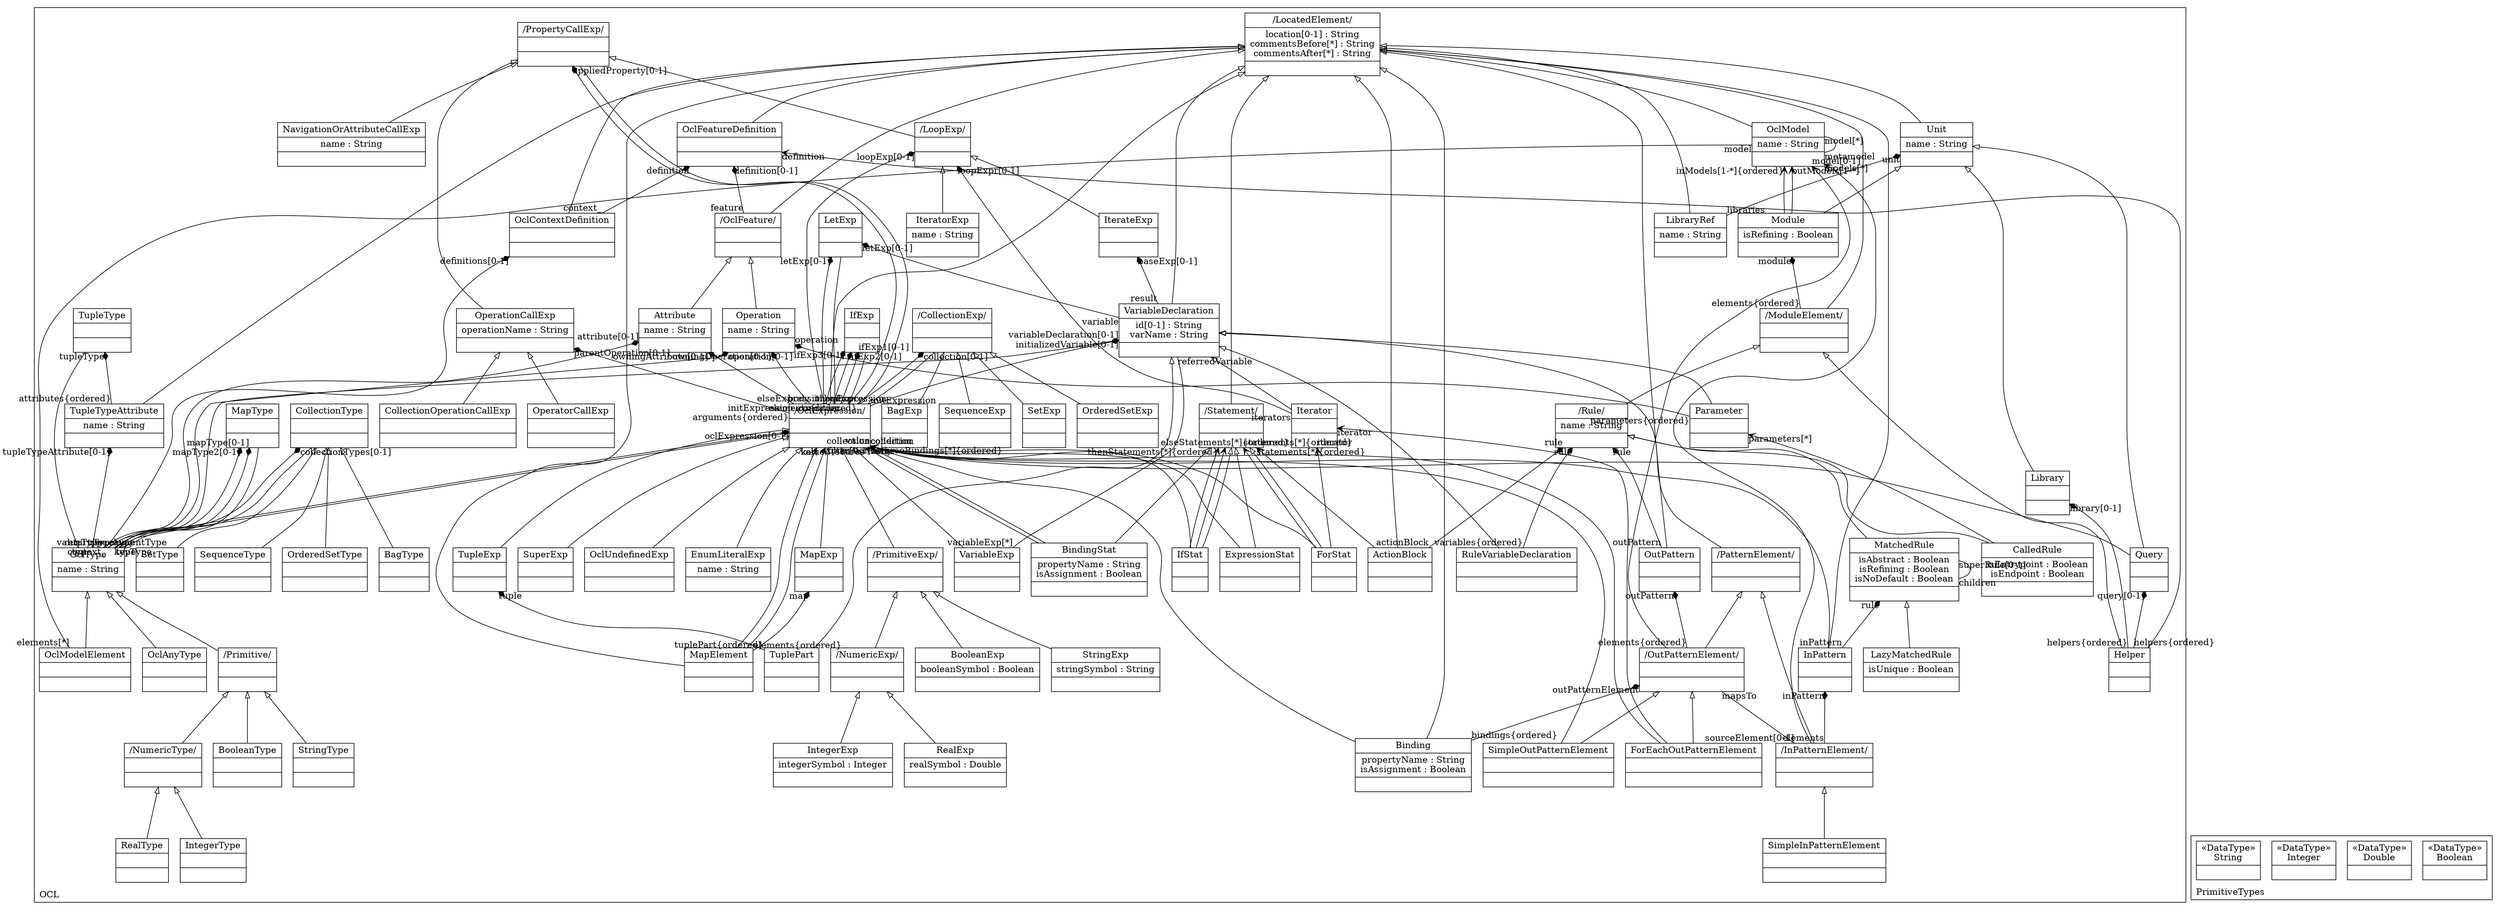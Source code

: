 digraph "KM3 Model in DOT" {
graph[rankdir=BT,labeljust=l,labelloc=t,nodeSep=0.75,compound=true];
 subgraph "cluster_ATL"{
labelloc=t
color=black
label=ATL
 node[shape=record];
LocatedElement[label="{/LocatedElement/|location[0-1] : String\ncommentsBefore[*] : String\ncommentsAfter[*] : String| }"]
;
 node[shape=record];
Unit[label="{Unit|name : String| }"]
 Unit->LocatedElement[arrowhead=onormal,group=LocatedElement,minlen=2,constraint=true,]
;
 node[shape=record];
Library[label="{Library| | }"]
 Library->Unit[arrowhead=onormal,group=Unit,minlen=2,constraint=true,]
;
 node[shape=record];
Query[label="{Query| | }"]
 Query->OclExpression[arrowhead=vee,arrowtail=diamond,headlabel="body",group=OclExpression,minlen=2,constraint=true,]
 Query->Unit[arrowhead=onormal,group=Unit,minlen=2,constraint=true,]
;
 node[shape=record];
Module[label="{Module|isRefining : Boolean| }"]
 Module->OclModel[arrowhead=vee,arrowtail=diamond,headlabel="inModels[1-*]{ordered}",group=OclModel,minlen=2,constraint=true,]
 Module->OclModel[arrowhead=vee,arrowtail=diamond,headlabel="outModels[1-*]",group=OclModel,minlen=2,constraint=true,]
 Module->Unit[arrowhead=onormal,group=Unit,minlen=2,constraint=true,]
;
 node[shape=record];
ModuleElement[label="{/ModuleElement/| | }"]
 ModuleElement->Module[arrowhead=diamond,arrowtail=none,headlabel="module",taillabel="elements{ordered}",group=Module,minlen=2,constraint=true,]
 ModuleElement->LocatedElement[arrowhead=onormal,group=LocatedElement,minlen=2,constraint=true,]
;
 node[shape=record];
Helper[label="{Helper| | }"]
 Helper->Query[arrowhead=diamond,arrowtail=none,headlabel="query[0-1]",taillabel="helpers{ordered}",group=Query,minlen=2,constraint=true,]
 Helper->Library[arrowhead=diamond,arrowtail=none,headlabel="library[0-1]",taillabel="helpers{ordered}",group=Library,minlen=2,constraint=true,]
 Helper->OclFeatureDefinition[arrowhead=vee,arrowtail=diamond,headlabel="definition",group=OclFeatureDefinition,minlen=2,constraint=true,]
 Helper->ModuleElement[arrowhead=onormal,group=ModuleElement,minlen=2,constraint=true,]
;
 node[shape=record];
Rule[label="{/Rule/|name : String| }"]
 Rule->ModuleElement[arrowhead=onormal,group=ModuleElement,minlen=2,constraint=true,]
;
 node[shape=record];
MatchedRule[label="{MatchedRule|isAbstract : Boolean\nisRefining : Boolean\nisNoDefault : Boolean| }"]
 MatchedRule->MatchedRule[arrowhead=none,arrowtail=none,headlabel="superRule[0-1]",taillabel="children",group=MatchedRule,minlen=2,constraint=false,]
 MatchedRule->Rule[arrowhead=onormal,group=Rule,minlen=2,constraint=true,]
;
 node[shape=record];
LazyMatchedRule[label="{LazyMatchedRule|isUnique : Boolean| }"]
 LazyMatchedRule->MatchedRule[arrowhead=onormal,group=MatchedRule,minlen=2,constraint=true,]
;
 node[shape=record];
CalledRule[label="{CalledRule|isEntrypoint : Boolean\nisEndpoint : Boolean| }"]
 CalledRule->Parameter[arrowhead=vee,arrowtail=diamond,headlabel="parameters[*]",group=Parameter,minlen=2,constraint=true,]
 CalledRule->Rule[arrowhead=onormal,group=Rule,minlen=2,constraint=true,]
;
 node[shape=record];
InPattern[label="{InPattern| | }"]
 InPattern->MatchedRule[arrowhead=diamond,arrowtail=none,headlabel="rule",taillabel="inPattern",group=MatchedRule,minlen=2,constraint=true,]
 InPattern->OclExpression[arrowhead=vee,arrowtail=diamond,headlabel="filter[0-1]",group=OclExpression,minlen=2,constraint=true,]
 InPattern->LocatedElement[arrowhead=onormal,group=LocatedElement,minlen=2,constraint=true,]
;
 node[shape=record];
OutPattern[label="{OutPattern| | }"]
 OutPattern->Rule[arrowhead=diamond,arrowtail=none,headlabel="rule",taillabel="outPattern",group=Rule,minlen=2,constraint=true,]
 OutPattern->LocatedElement[arrowhead=onormal,group=LocatedElement,minlen=2,constraint=true,]
;
 node[shape=record];
PatternElement[label="{/PatternElement/| | }"]
 PatternElement->VariableDeclaration[arrowhead=onormal,group=VariableDeclaration,minlen=2,constraint=true,]
;
 node[shape=record];
InPatternElement[label="{/InPatternElement/| | }"]
 InPatternElement->InPattern[arrowhead=diamond,arrowtail=none,headlabel="inPattern",taillabel="elements",group=InPattern,minlen=2,constraint=true,]
 InPatternElement->OclModel[arrowhead=vee,arrowtail=none,headlabel="models[*]",group=OclModel,minlen=2,constraint=false,]
 InPatternElement->PatternElement[arrowhead=onormal,group=PatternElement,minlen=2,constraint=true,]
;
 node[shape=record];
SimpleInPatternElement[label="{SimpleInPatternElement| | }"]
 SimpleInPatternElement->InPatternElement[arrowhead=onormal,group=InPatternElement,minlen=2,constraint=true,]
;
 node[shape=record];
OutPatternElement[label="{/OutPatternElement/| | }"]
 OutPatternElement->OutPattern[arrowhead=diamond,arrowtail=none,headlabel="outPattern",taillabel="elements{ordered}",group=OutPattern,minlen=2,constraint=true,]
 OutPatternElement->InPatternElement[arrowhead=none,arrowtail=none,headlabel="sourceElement[0-1]",taillabel="mapsTo",group=InPatternElement,minlen=2,constraint=false,]
 OutPatternElement->OclModel[arrowhead=vee,arrowtail=none,headlabel="model[0-1]",group=OclModel,minlen=2,constraint=false,]
 OutPatternElement->PatternElement[arrowhead=onormal,group=PatternElement,minlen=2,constraint=true,]
;
 node[shape=record];
SimpleOutPatternElement[label="{SimpleOutPatternElement| | }"]
 SimpleOutPatternElement->OclExpression[arrowhead=vee,arrowtail=diamond,headlabel="reverseBindings[*]{ordered}",group=OclExpression,minlen=2,constraint=true,]
 SimpleOutPatternElement->OutPatternElement[arrowhead=onormal,group=OutPatternElement,minlen=2,constraint=true,]
;
 node[shape=record];
ForEachOutPatternElement[label="{ForEachOutPatternElement| | }"]
 ForEachOutPatternElement->OclExpression[arrowhead=vee,arrowtail=diamond,headlabel="collection",group=OclExpression,minlen=2,constraint=true,]
 ForEachOutPatternElement->Iterator[arrowhead=vee,arrowtail=diamond,headlabel="iterator",group=Iterator,minlen=2,constraint=true,]
 ForEachOutPatternElement->OutPatternElement[arrowhead=onormal,group=OutPatternElement,minlen=2,constraint=true,]
;
 node[shape=record];
Binding[label="{Binding|propertyName : String\nisAssignment : Boolean| }"]
 Binding->OclExpression[arrowhead=vee,arrowtail=diamond,headlabel="value",group=OclExpression,minlen=2,constraint=true,]
 Binding->OutPatternElement[arrowhead=diamond,arrowtail=none,headlabel="outPatternElement",taillabel="bindings{ordered}",group=OutPatternElement,minlen=2,constraint=true,]
 Binding->LocatedElement[arrowhead=onormal,group=LocatedElement,minlen=2,constraint=true,]
;
 node[shape=record];
RuleVariableDeclaration[label="{RuleVariableDeclaration| | }"]
 RuleVariableDeclaration->Rule[arrowhead=diamond,arrowtail=none,headlabel="rule",taillabel="variables{ordered}",group=Rule,minlen=2,constraint=true,]
 RuleVariableDeclaration->VariableDeclaration[arrowhead=onormal,group=VariableDeclaration,minlen=2,constraint=true,]
;
 node[shape=record];
LibraryRef[label="{LibraryRef|name : String| }"]
 LibraryRef->Unit[arrowhead=diamond,arrowtail=none,headlabel="unit",taillabel="libraries",group=Unit,minlen=2,constraint=true,]
 LibraryRef->LocatedElement[arrowhead=onormal,group=LocatedElement,minlen=2,constraint=true,]
;
 node[shape=record];
ActionBlock[label="{ActionBlock| | }"]
 ActionBlock->Rule[arrowhead=diamond,arrowtail=none,headlabel="rule",taillabel="actionBlock",group=Rule,minlen=2,constraint=true,]
 ActionBlock->Statement[arrowhead=vee,arrowtail=diamond,headlabel="statements[*]{ordered}",group=Statement,minlen=2,constraint=true,]
 ActionBlock->LocatedElement[arrowhead=onormal,group=LocatedElement,minlen=2,constraint=true,]
;
 node[shape=record];
Statement[label="{/Statement/| | }"]
 Statement->LocatedElement[arrowhead=onormal,group=LocatedElement,minlen=2,constraint=true,]
;
 node[shape=record];
ExpressionStat[label="{ExpressionStat| | }"]
 ExpressionStat->OclExpression[arrowhead=vee,arrowtail=diamond,headlabel="expression",group=OclExpression,minlen=2,constraint=true,]
 ExpressionStat->Statement[arrowhead=onormal,group=Statement,minlen=2,constraint=true,]
;
 node[shape=record];
BindingStat[label="{BindingStat|propertyName : String\nisAssignment : Boolean| }"]
 BindingStat->OclExpression[arrowhead=vee,arrowtail=diamond,headlabel="source",group=OclExpression,minlen=2,constraint=true,]
 BindingStat->OclExpression[arrowhead=vee,arrowtail=diamond,headlabel="value",group=OclExpression,minlen=2,constraint=true,]
 BindingStat->Statement[arrowhead=onormal,group=Statement,minlen=2,constraint=true,]
;
 node[shape=record];
IfStat[label="{IfStat| | }"]
 IfStat->OclExpression[arrowhead=vee,arrowtail=diamond,headlabel="condition",group=OclExpression,minlen=2,constraint=true,]
 IfStat->Statement[arrowhead=vee,arrowtail=diamond,headlabel="thenStatements[*]{ordered}",group=Statement,minlen=2,constraint=true,]
 IfStat->Statement[arrowhead=vee,arrowtail=diamond,headlabel="elseStatements[*]{ordered}",group=Statement,minlen=2,constraint=true,]
 IfStat->Statement[arrowhead=onormal,group=Statement,minlen=2,constraint=true,]
;
 node[shape=record];
ForStat[label="{ForStat| | }"]
 ForStat->Iterator[arrowhead=vee,arrowtail=diamond,headlabel="iterator",group=Iterator,minlen=2,constraint=true,]
 ForStat->OclExpression[arrowhead=vee,arrowtail=diamond,headlabel="collection",group=OclExpression,minlen=2,constraint=true,]
 ForStat->Statement[arrowhead=vee,arrowtail=diamond,headlabel="statements[*]{ordered}",group=Statement,minlen=2,constraint=true,]
 ForStat->Statement[arrowhead=onormal,group=Statement,minlen=2,constraint=true,]
;


labelloc=t
color=black
label=OCL
 node[shape=record];
OclExpression[label="{/OclExpression/| | }"]
 OclExpression->IfExp[arrowhead=diamond,arrowtail=none,headlabel="ifExp3[0-1]",taillabel="elseExpression",group=IfExp,minlen=2,constraint=true,]
 OclExpression->PropertyCallExp[arrowhead=diamond,arrowtail=none,headlabel="appliedProperty[0-1]",taillabel="source",group=PropertyCallExp,minlen=2,constraint=true,]
 OclExpression->CollectionExp[arrowhead=diamond,arrowtail=none,headlabel="collection[0-1]",taillabel="elements{ordered}",group=CollectionExp,minlen=2,constraint=true,]
 OclExpression->LetExp[arrowhead=diamond,arrowtail=none,headlabel="letExp[0-1]",taillabel="in_",group=LetExp,minlen=2,constraint=true,]
 OclExpression->LoopExp[arrowhead=diamond,arrowtail=none,headlabel="loopExp[0-1]",taillabel="body",group=LoopExp,minlen=2,constraint=true,]
 OclExpression->OperationCallExp[arrowhead=diamond,arrowtail=none,headlabel="parentOperation[0-1]",taillabel="arguments{ordered}",group=OperationCallExp,minlen=2,constraint=true,]
 OclExpression->VariableDeclaration[arrowhead=diamond,arrowtail=none,headlabel="initializedVariable[0-1]",taillabel="initExpression",group=VariableDeclaration,minlen=2,constraint=true,]
 OclExpression->IfExp[arrowhead=diamond,arrowtail=none,headlabel="ifExp2[0-1]",taillabel="thenExpression",group=IfExp,minlen=2,constraint=true,]
 OclExpression->Operation[arrowhead=diamond,arrowtail=none,headlabel="owningOperation[0-1]",taillabel="body",group=Operation,minlen=2,constraint=true,]
 OclExpression->IfExp[arrowhead=diamond,arrowtail=none,headlabel="ifExp1[0-1]",taillabel="condition",group=IfExp,minlen=2,constraint=true,]
 OclExpression->Attribute[arrowhead=diamond,arrowtail=none,headlabel="owningAttribute[0-1]",taillabel="initExpression",group=Attribute,minlen=2,constraint=true,]
 OclExpression->LocatedElement[arrowhead=onormal,group=LocatedElement,minlen=2,constraint=true,]
;
 node[shape=record];
VariableExp[label="{VariableExp| | }"]
 VariableExp->OclExpression[arrowhead=onormal,group=OclExpression,minlen=2,constraint=true,]
;
 node[shape=record];
SuperExp[label="{SuperExp| | }"]
 SuperExp->OclExpression[arrowhead=onormal,group=OclExpression,minlen=2,constraint=true,]
;
 node[shape=record];
PrimitiveExp[label="{/PrimitiveExp/| | }"]
 PrimitiveExp->OclExpression[arrowhead=onormal,group=OclExpression,minlen=2,constraint=true,]
;
 node[shape=record];
StringExp[label="{StringExp|stringSymbol : String| }"]
 StringExp->PrimitiveExp[arrowhead=onormal,group=PrimitiveExp,minlen=2,constraint=true,]
;
 node[shape=record];
BooleanExp[label="{BooleanExp|booleanSymbol : Boolean| }"]
 BooleanExp->PrimitiveExp[arrowhead=onormal,group=PrimitiveExp,minlen=2,constraint=true,]
;
 node[shape=record];
NumericExp[label="{/NumericExp/| | }"]
 NumericExp->PrimitiveExp[arrowhead=onormal,group=PrimitiveExp,minlen=2,constraint=true,]
;
 node[shape=record];
RealExp[label="{RealExp|realSymbol : Double| }"]
 RealExp->NumericExp[arrowhead=onormal,group=NumericExp,minlen=2,constraint=true,]
;
 node[shape=record];
IntegerExp[label="{IntegerExp|integerSymbol : Integer| }"]
 IntegerExp->NumericExp[arrowhead=onormal,group=NumericExp,minlen=2,constraint=true,]
;
 node[shape=record];
CollectionExp[label="{/CollectionExp/| | }"]
 CollectionExp->OclExpression[arrowhead=onormal,group=OclExpression,minlen=2,constraint=true,]
;
 node[shape=record];
BagExp[label="{BagExp| | }"]
 BagExp->CollectionExp[arrowhead=onormal,group=CollectionExp,minlen=2,constraint=true,]
;
 node[shape=record];
OrderedSetExp[label="{OrderedSetExp| | }"]
 OrderedSetExp->CollectionExp[arrowhead=onormal,group=CollectionExp,minlen=2,constraint=true,]
;
 node[shape=record];
SequenceExp[label="{SequenceExp| | }"]
 SequenceExp->CollectionExp[arrowhead=onormal,group=CollectionExp,minlen=2,constraint=true,]
;
 node[shape=record];
SetExp[label="{SetExp| | }"]
 SetExp->CollectionExp[arrowhead=onormal,group=CollectionExp,minlen=2,constraint=true,]
;
 node[shape=record];
TupleExp[label="{TupleExp| | }"]
 TupleExp->OclExpression[arrowhead=onormal,group=OclExpression,minlen=2,constraint=true,]
;
 node[shape=record];
TuplePart[label="{TuplePart| | }"]
 TuplePart->TupleExp[arrowhead=diamond,arrowtail=none,headlabel="tuple",taillabel="tuplePart{ordered}",group=TupleExp,minlen=2,constraint=true,]
 TuplePart->VariableDeclaration[arrowhead=onormal,group=VariableDeclaration,minlen=2,constraint=true,]
;
 node[shape=record];
MapExp[label="{MapExp| | }"]
 MapExp->OclExpression[arrowhead=onormal,group=OclExpression,minlen=2,constraint=true,]
;
 node[shape=record];
MapElement[label="{MapElement| | }"]
 MapElement->MapExp[arrowhead=diamond,arrowtail=none,headlabel="map",taillabel="elements{ordered}",group=MapExp,minlen=2,constraint=true,]
 MapElement->OclExpression[arrowhead=vee,arrowtail=diamond,headlabel="key",group=OclExpression,minlen=2,constraint=true,]
 MapElement->OclExpression[arrowhead=vee,arrowtail=diamond,headlabel="value",group=OclExpression,minlen=2,constraint=true,]
 MapElement->LocatedElement[arrowhead=onormal,group=LocatedElement,minlen=2,constraint=true,]
;
 node[shape=record];
EnumLiteralExp[label="{EnumLiteralExp|name : String| }"]
 EnumLiteralExp->OclExpression[arrowhead=onormal,group=OclExpression,minlen=2,constraint=true,]
;
 node[shape=record];
OclUndefinedExp[label="{OclUndefinedExp| | }"]
 OclUndefinedExp->OclExpression[arrowhead=onormal,group=OclExpression,minlen=2,constraint=true,]
;
 node[shape=record];
PropertyCallExp[label="{/PropertyCallExp/| | }"]
 PropertyCallExp->OclExpression[arrowhead=onormal,group=OclExpression,minlen=2,constraint=true,]
;
 node[shape=record];
NavigationOrAttributeCallExp[label="{NavigationOrAttributeCallExp|name : String| }"]
 NavigationOrAttributeCallExp->PropertyCallExp[arrowhead=onormal,group=PropertyCallExp,minlen=2,constraint=true,]
;
 node[shape=record];
OperationCallExp[label="{OperationCallExp|operationName : String| }"]
 OperationCallExp->PropertyCallExp[arrowhead=onormal,group=PropertyCallExp,minlen=2,constraint=true,]
;
 node[shape=record];
OperatorCallExp[label="{OperatorCallExp| | }"]
 OperatorCallExp->OperationCallExp[arrowhead=onormal,group=OperationCallExp,minlen=2,constraint=true,]
;
 node[shape=record];
CollectionOperationCallExp[label="{CollectionOperationCallExp| | }"]
 CollectionOperationCallExp->OperationCallExp[arrowhead=onormal,group=OperationCallExp,minlen=2,constraint=true,]
;
 node[shape=record];
LoopExp[label="{/LoopExp/| | }"]
 LoopExp->PropertyCallExp[arrowhead=onormal,group=PropertyCallExp,minlen=2,constraint=true,]
;
 node[shape=record];
IterateExp[label="{IterateExp| | }"]
 IterateExp->LoopExp[arrowhead=onormal,group=LoopExp,minlen=2,constraint=true,]
;
 node[shape=record];
IteratorExp[label="{IteratorExp|name : String| }"]
 IteratorExp->LoopExp[arrowhead=onormal,group=LoopExp,minlen=2,constraint=true,]
;
 node[shape=record];
LetExp[label="{LetExp| | }"]
 LetExp->OclExpression[arrowhead=onormal,group=OclExpression,minlen=2,constraint=true,]
;
 node[shape=record];
IfExp[label="{IfExp| | }"]
 IfExp->OclExpression[arrowhead=onormal,group=OclExpression,minlen=2,constraint=true,]
;
 node[shape=record];
VariableDeclaration[label="{VariableDeclaration|id[0-1] : String\nvarName : String| }"]
 VariableDeclaration->LetExp[arrowhead=diamond,arrowtail=none,headlabel="letExp[0-1]",taillabel="variable",group=LetExp,minlen=2,constraint=true,]
 VariableDeclaration->IterateExp[arrowhead=diamond,arrowtail=none,headlabel="baseExp[0-1]",taillabel="result",group=IterateExp,minlen=2,constraint=true,]
 VariableDeclaration->VariableExp[arrowhead=none,arrowtail=none,headlabel="variableExp[*]",taillabel="referredVariable",group=VariableExp,minlen=2,constraint=false,]
 VariableDeclaration->LocatedElement[arrowhead=onormal,group=LocatedElement,minlen=2,constraint=true,]
;
 node[shape=record];
Iterator[label="{Iterator| | }"]
 Iterator->LoopExp[arrowhead=diamond,arrowtail=none,headlabel="loopExpr[0-1]",taillabel="iterators",group=LoopExp,minlen=2,constraint=true,]
 Iterator->VariableDeclaration[arrowhead=onormal,group=VariableDeclaration,minlen=2,constraint=true,]
;
 node[shape=record];
Parameter[label="{Parameter| | }"]
 Parameter->Operation[arrowhead=diamond,arrowtail=none,headlabel="operation",taillabel="parameters{ordered}",group=Operation,minlen=2,constraint=true,]
 Parameter->VariableDeclaration[arrowhead=onormal,group=VariableDeclaration,minlen=2,constraint=true,]
;
 node[shape=record];
CollectionType[label="{CollectionType| | }"]
 CollectionType->OclType[arrowhead=onormal,group=OclType,minlen=2,constraint=true,]
;
 node[shape=record];
OclType[label="{OclType|name : String| }"]
 OclType->OclContextDefinition[arrowhead=diamond,arrowtail=none,headlabel="definitions[0-1]",taillabel="context_",group=OclContextDefinition,minlen=2,constraint=true,]
 OclType->OclExpression[arrowhead=diamond,arrowtail=none,headlabel="oclExpression[0-1]",taillabel="type",group=OclExpression,minlen=2,constraint=true,]
 OclType->Operation[arrowhead=diamond,arrowtail=none,headlabel="operation[0-1]",taillabel="returnType",group=Operation,minlen=2,constraint=true,]
 OclType->MapType[arrowhead=diamond,arrowtail=none,headlabel="mapType2[0-1]",taillabel="valueType",group=MapType,minlen=2,constraint=true,]
 OclType->Attribute[arrowhead=diamond,arrowtail=none,headlabel="attribute[0-1]",taillabel="type",group=Attribute,minlen=2,constraint=true,]
 OclType->MapType[arrowhead=diamond,arrowtail=none,headlabel="mapType[0-1]",taillabel="keyType",group=MapType,minlen=2,constraint=true,]
 OclType->CollectionType[arrowhead=diamond,arrowtail=none,headlabel="collectionTypes[0-1]",taillabel="elementType",group=CollectionType,minlen=2,constraint=true,]
 OclType->TupleTypeAttribute[arrowhead=diamond,arrowtail=none,headlabel="tupleTypeAttribute[0-1]",taillabel="type",group=TupleTypeAttribute,minlen=2,constraint=true,]
 OclType->VariableDeclaration[arrowhead=diamond,arrowtail=none,headlabel="variableDeclaration[0-1]",taillabel="type",group=VariableDeclaration,minlen=2,constraint=true,]
 OclType->OclExpression[arrowhead=onormal,group=OclExpression,minlen=2,constraint=true,]
;
 node[shape=record];
Primitive[label="{/Primitive/| | }"]
 Primitive->OclType[arrowhead=onormal,group=OclType,minlen=2,constraint=true,]
;
 node[shape=record];
StringType[label="{StringType| | }"]
 StringType->Primitive[arrowhead=onormal,group=Primitive,minlen=2,constraint=true,]
;
 node[shape=record];
BooleanType[label="{BooleanType| | }"]
 BooleanType->Primitive[arrowhead=onormal,group=Primitive,minlen=2,constraint=true,]
;
 node[shape=record];
NumericType[label="{/NumericType/| | }"]
 NumericType->Primitive[arrowhead=onormal,group=Primitive,minlen=2,constraint=true,]
;
 node[shape=record];
IntegerType[label="{IntegerType| | }"]
 IntegerType->NumericType[arrowhead=onormal,group=NumericType,minlen=2,constraint=true,]
;
 node[shape=record];
RealType[label="{RealType| | }"]
 RealType->NumericType[arrowhead=onormal,group=NumericType,minlen=2,constraint=true,]
;
 node[shape=record];
BagType[label="{BagType| | }"]
 BagType->CollectionType[arrowhead=onormal,group=CollectionType,minlen=2,constraint=true,]
;
 node[shape=record];
OrderedSetType[label="{OrderedSetType| | }"]
 OrderedSetType->CollectionType[arrowhead=onormal,group=CollectionType,minlen=2,constraint=true,]
;
 node[shape=record];
SequenceType[label="{SequenceType| | }"]
 SequenceType->CollectionType[arrowhead=onormal,group=CollectionType,minlen=2,constraint=true,]
;
 node[shape=record];
SetType[label="{SetType| | }"]
 SetType->CollectionType[arrowhead=onormal,group=CollectionType,minlen=2,constraint=true,]
;
 node[shape=record];
OclAnyType[label="{OclAnyType| | }"]
 OclAnyType->OclType[arrowhead=onormal,group=OclType,minlen=2,constraint=true,]
;
 node[shape=record];
TupleType[label="{TupleType| | }"]
 TupleType->OclType[arrowhead=onormal,group=OclType,minlen=2,constraint=true,]
;
 node[shape=record];
TupleTypeAttribute[label="{TupleTypeAttribute|name : String| }"]
 TupleTypeAttribute->TupleType[arrowhead=diamond,arrowtail=none,headlabel="tupleType",taillabel="attributes{ordered}",group=TupleType,minlen=2,constraint=true,]
 TupleTypeAttribute->LocatedElement[arrowhead=onormal,group=LocatedElement,minlen=2,constraint=true,]
;
 node[shape=record];
OclModelElement[label="{OclModelElement| | }"]
 OclModelElement->OclType[arrowhead=onormal,group=OclType,minlen=2,constraint=true,]
;
 node[shape=record];
MapType[label="{MapType| | }"]
 MapType->OclType[arrowhead=onormal,group=OclType,minlen=2,constraint=true,]
;
 node[shape=record];
OclFeatureDefinition[label="{OclFeatureDefinition| | }"]
 OclFeatureDefinition->LocatedElement[arrowhead=onormal,group=LocatedElement,minlen=2,constraint=true,]
;
 node[shape=record];
OclContextDefinition[label="{OclContextDefinition| | }"]
 OclContextDefinition->OclFeatureDefinition[arrowhead=diamond,arrowtail=none,headlabel="definition",taillabel="context_",group=OclFeatureDefinition,minlen=2,constraint=true,]
 OclContextDefinition->LocatedElement[arrowhead=onormal,group=LocatedElement,minlen=2,constraint=true,]
;
 node[shape=record];
OclFeature[label="{/OclFeature/| | }"]
 OclFeature->OclFeatureDefinition[arrowhead=diamond,arrowtail=none,headlabel="definition[0-1]",taillabel="feature",group=OclFeatureDefinition,minlen=2,constraint=true,]
 OclFeature->LocatedElement[arrowhead=onormal,group=LocatedElement,minlen=2,constraint=true,]
;
 node[shape=record];
Attribute[label="{Attribute|name : String| }"]
 Attribute->OclFeature[arrowhead=onormal,group=OclFeature,minlen=2,constraint=true,]
;
 node[shape=record];
Operation[label="{Operation|name : String| }"]
 Operation->OclFeature[arrowhead=onormal,group=OclFeature,minlen=2,constraint=true,]
;
 node[shape=record];
OclModel[label="{OclModel|name : String| }"]
 OclModel->OclModelElement[arrowhead=none,arrowtail=none,headlabel="elements[*]",taillabel="model",group=OclModelElement,minlen=2,constraint=false,]
 OclModel->OclModel[arrowhead=none,arrowtail=none,headlabel="model[*]",taillabel="metamodel",group=OclModel,minlen=2,constraint=false,]
 OclModel->LocatedElement[arrowhead=onormal,group=LocatedElement,minlen=2,constraint=true,]
;

} subgraph "cluster_PrimitiveTypes"{
labelloc=t
color=black
label=PrimitiveTypes
 node[shape=record];
Boolean[label="{&#171;DataType&#187;\nBoolean|}"]
;
 node[shape=record];
Double[label="{&#171;DataType&#187;\nDouble|}"]
;
 node[shape=record];
Integer[label="{&#171;DataType&#187;\nInteger|}"]
;
 node[shape=record];
String[label="{&#171;DataType&#187;\nString|}"]
;

}
}